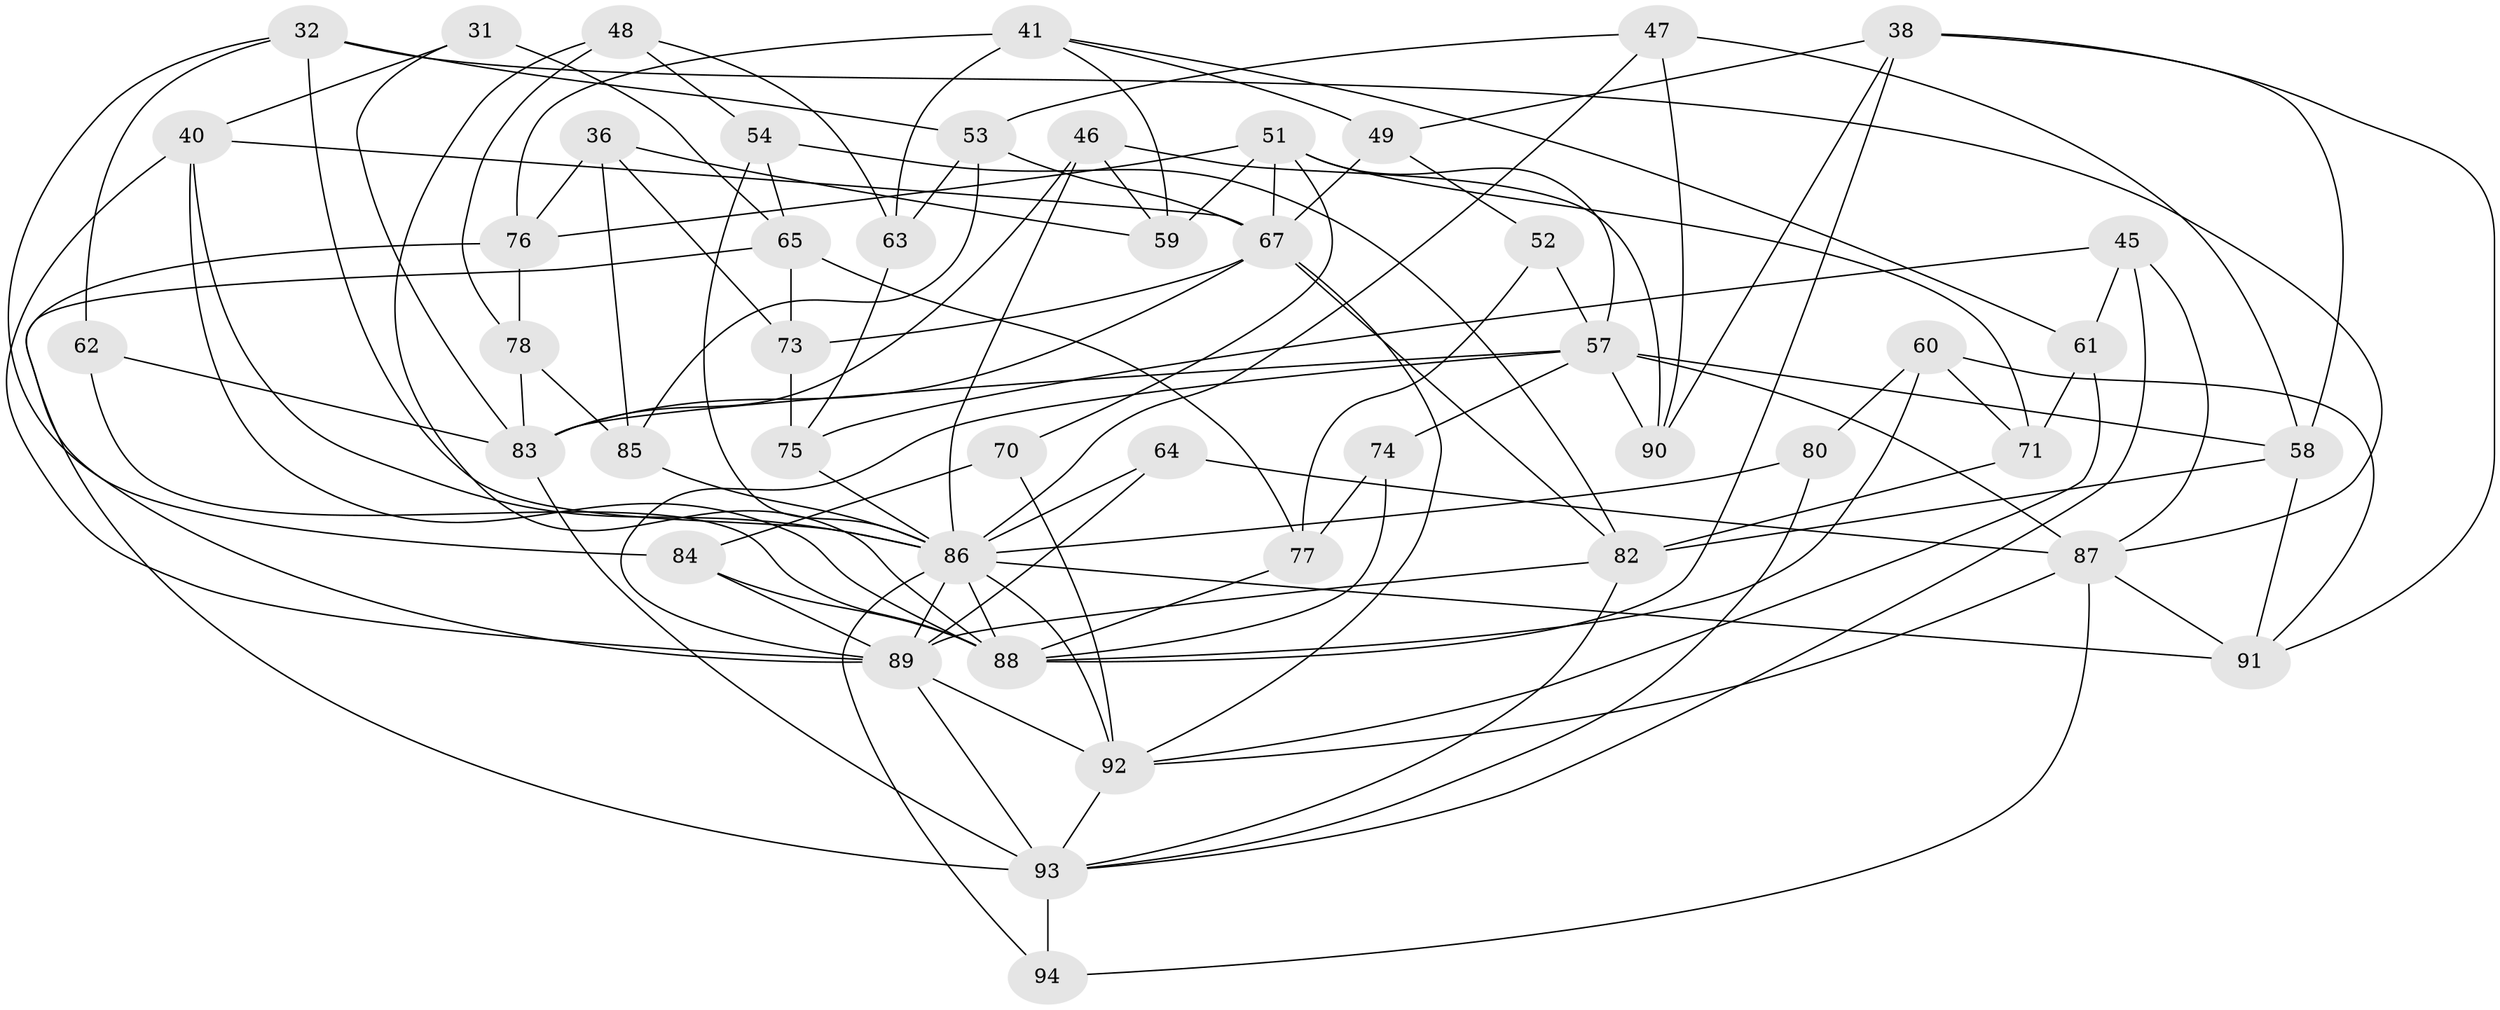 // original degree distribution, {4: 1.0}
// Generated by graph-tools (version 1.1) at 2025/57/03/09/25 04:57:17]
// undirected, 47 vertices, 117 edges
graph export_dot {
graph [start="1"]
  node [color=gray90,style=filled];
  31;
  32 [super="+19"];
  36;
  38 [super="+26"];
  40 [super="+29"];
  41 [super="+23"];
  45;
  46;
  47;
  48;
  49;
  51 [super="+34"];
  52;
  53 [super="+39"];
  54;
  57 [super="+28+30"];
  58 [super="+55"];
  59;
  60;
  61;
  62;
  63;
  64 [super="+6"];
  65 [super="+14"];
  67 [super="+25+37"];
  70;
  71;
  73;
  74;
  75;
  76 [super="+11"];
  77 [super="+13"];
  78;
  80;
  82 [super="+56"];
  83 [super="+79+35"];
  84 [super="+69"];
  85;
  86 [super="+72+16"];
  87 [super="+9+44"];
  88 [super="+17+24+22"];
  89 [super="+5+42+20+81"];
  90;
  91 [super="+50"];
  92 [super="+66"];
  93 [super="+18+21+68"];
  94;
  31 -- 40;
  31 -- 65 [weight=2];
  31 -- 83;
  32 -- 53 [weight=2];
  32 -- 62;
  32 -- 87;
  32 -- 84;
  32 -- 86;
  36 -- 59;
  36 -- 85;
  36 -- 73;
  36 -- 76;
  38 -- 49;
  38 -- 91;
  38 -- 88 [weight=2];
  38 -- 58;
  38 -- 90;
  40 -- 67;
  40 -- 86 [weight=2];
  40 -- 89;
  40 -- 88;
  41 -- 63;
  41 -- 76 [weight=2];
  41 -- 59;
  41 -- 49;
  41 -- 61;
  45 -- 61;
  45 -- 75;
  45 -- 87;
  45 -- 93;
  46 -- 86;
  46 -- 59;
  46 -- 90;
  46 -- 83;
  47 -- 58;
  47 -- 90;
  47 -- 86;
  47 -- 53;
  48 -- 88;
  48 -- 78;
  48 -- 54;
  48 -- 63;
  49 -- 52;
  49 -- 67;
  51 -- 76;
  51 -- 71;
  51 -- 67;
  51 -- 59;
  51 -- 70;
  51 -- 57;
  52 -- 57;
  52 -- 77 [weight=2];
  53 -- 63;
  53 -- 85;
  53 -- 67;
  54 -- 65;
  54 -- 86;
  54 -- 82;
  57 -- 90;
  57 -- 58;
  57 -- 89;
  57 -- 74;
  57 -- 83;
  57 -- 87;
  58 -- 82 [weight=2];
  58 -- 91;
  60 -- 71;
  60 -- 80;
  60 -- 91;
  60 -- 88;
  61 -- 71;
  61 -- 92;
  62 -- 88;
  62 -- 83 [weight=2];
  63 -- 75;
  64 -- 87 [weight=3];
  64 -- 86 [weight=2];
  64 -- 89;
  65 -- 73;
  65 -- 77;
  65 -- 93;
  67 -- 73;
  67 -- 82;
  67 -- 92;
  67 -- 83;
  70 -- 84 [weight=2];
  70 -- 92;
  71 -- 82;
  73 -- 75;
  74 -- 77 [weight=2];
  74 -- 88;
  75 -- 86;
  76 -- 78;
  76 -- 89;
  77 -- 88;
  78 -- 83;
  78 -- 85;
  80 -- 93 [weight=2];
  80 -- 86;
  82 -- 89 [weight=2];
  82 -- 93;
  83 -- 93 [weight=3];
  84 -- 89 [weight=2];
  84 -- 88;
  85 -- 86;
  86 -- 89 [weight=2];
  86 -- 91 [weight=2];
  86 -- 88;
  86 -- 94;
  86 -- 92;
  87 -- 91;
  87 -- 94;
  87 -- 92 [weight=2];
  89 -- 92 [weight=3];
  89 -- 93;
  92 -- 93;
  93 -- 94 [weight=2];
}

